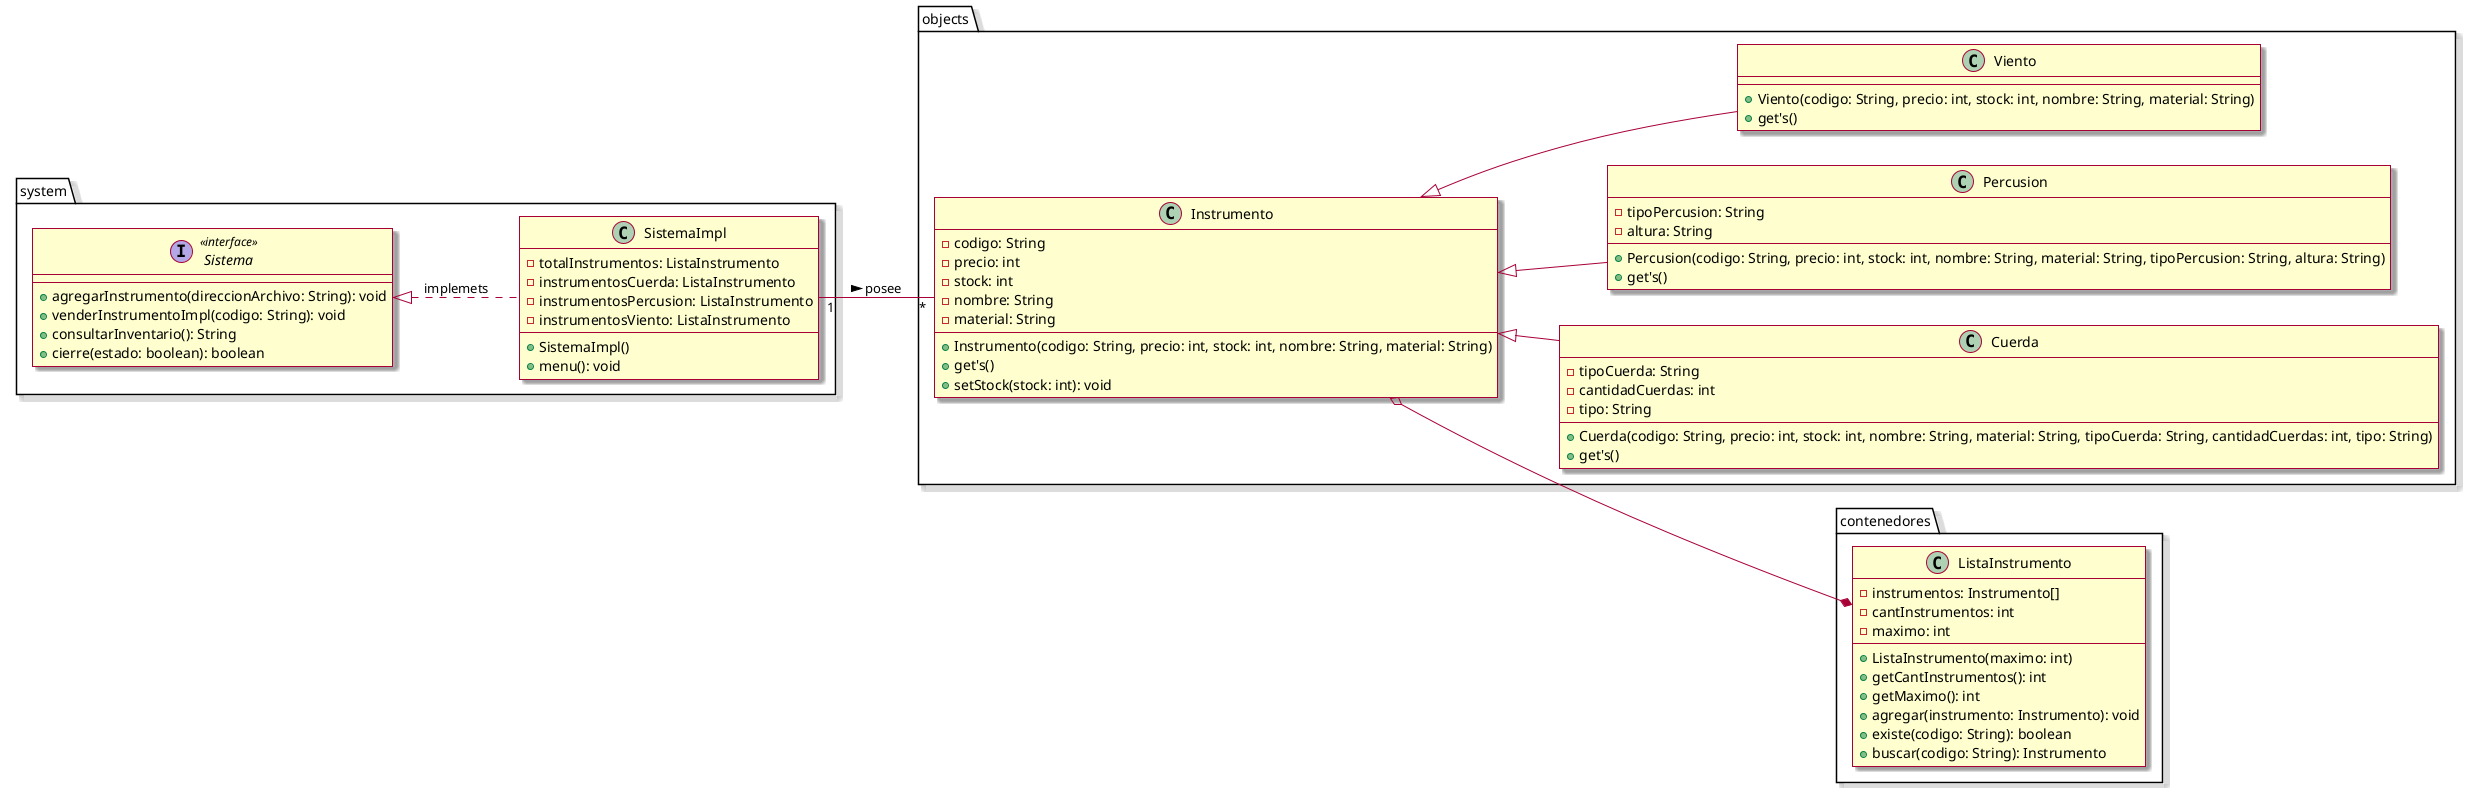 @startuml
left to right direction
skin rose

package objects{
    Class Instrumento{
        -codigo: String
        -precio: int
        -stock: int
        -nombre: String
        -material: String

        +Instrumento(codigo: String, precio: int, stock: int, nombre: String, material: String)
        +get's()
        +setStock(stock: int): void
    }

    Class Cuerda{
        -tipoCuerda: String
        -cantidadCuerdas: int
        -tipo: String

        +Cuerda(codigo: String, precio: int, stock: int, nombre: String, material: String, tipoCuerda: String, cantidadCuerdas: int, tipo: String)
        +get's()
    }

    Class Percusion{
        -tipoPercusion: String
        -altura: String

        +Percusion(codigo: String, precio: int, stock: int, nombre: String, material: String, tipoPercusion: String, altura: String)
        +get's()

    }

    Class Viento{
        +Viento(codigo: String, precio: int, stock: int, nombre: String, material: String)
        +get's()
    }
}

Instrumento^--Cuerda
Instrumento^--Percusion
Instrumento^--Viento

package contenedores{
    Class ListaInstrumento{
        -instrumentos: Instrumento[]
        -cantInstrumentos: int
        -maximo: int

        +ListaInstrumento(maximo: int)
        +getCantInstrumentos(): int
        +getMaximo(): int
        +agregar(instrumento: Instrumento): void
        +existe(codigo: String): boolean
        +buscar(codigo: String): Instrumento
    }
}

Instrumento o--* ListaInstrumento

package system{
    interface Sistema <<interface>>{
        +agregarInstrumento(direccionArchivo: String): void
        +venderInstrumentoImpl(codigo: String): void
        +consultarInventario(): String
        +cierre(estado: boolean): boolean
    }

    Class SistemaImpl{
        -totalInstrumentos: ListaInstrumento
        -instrumentosCuerda: ListaInstrumento
        -instrumentosPercusion: ListaInstrumento
        -instrumentosViento: ListaInstrumento

        +SistemaImpl()
        +menu(): void
    }
}

Sistema^..SistemaImpl: implemets
SistemaImpl"1"--"*"Instrumento:  posee >
@enduml